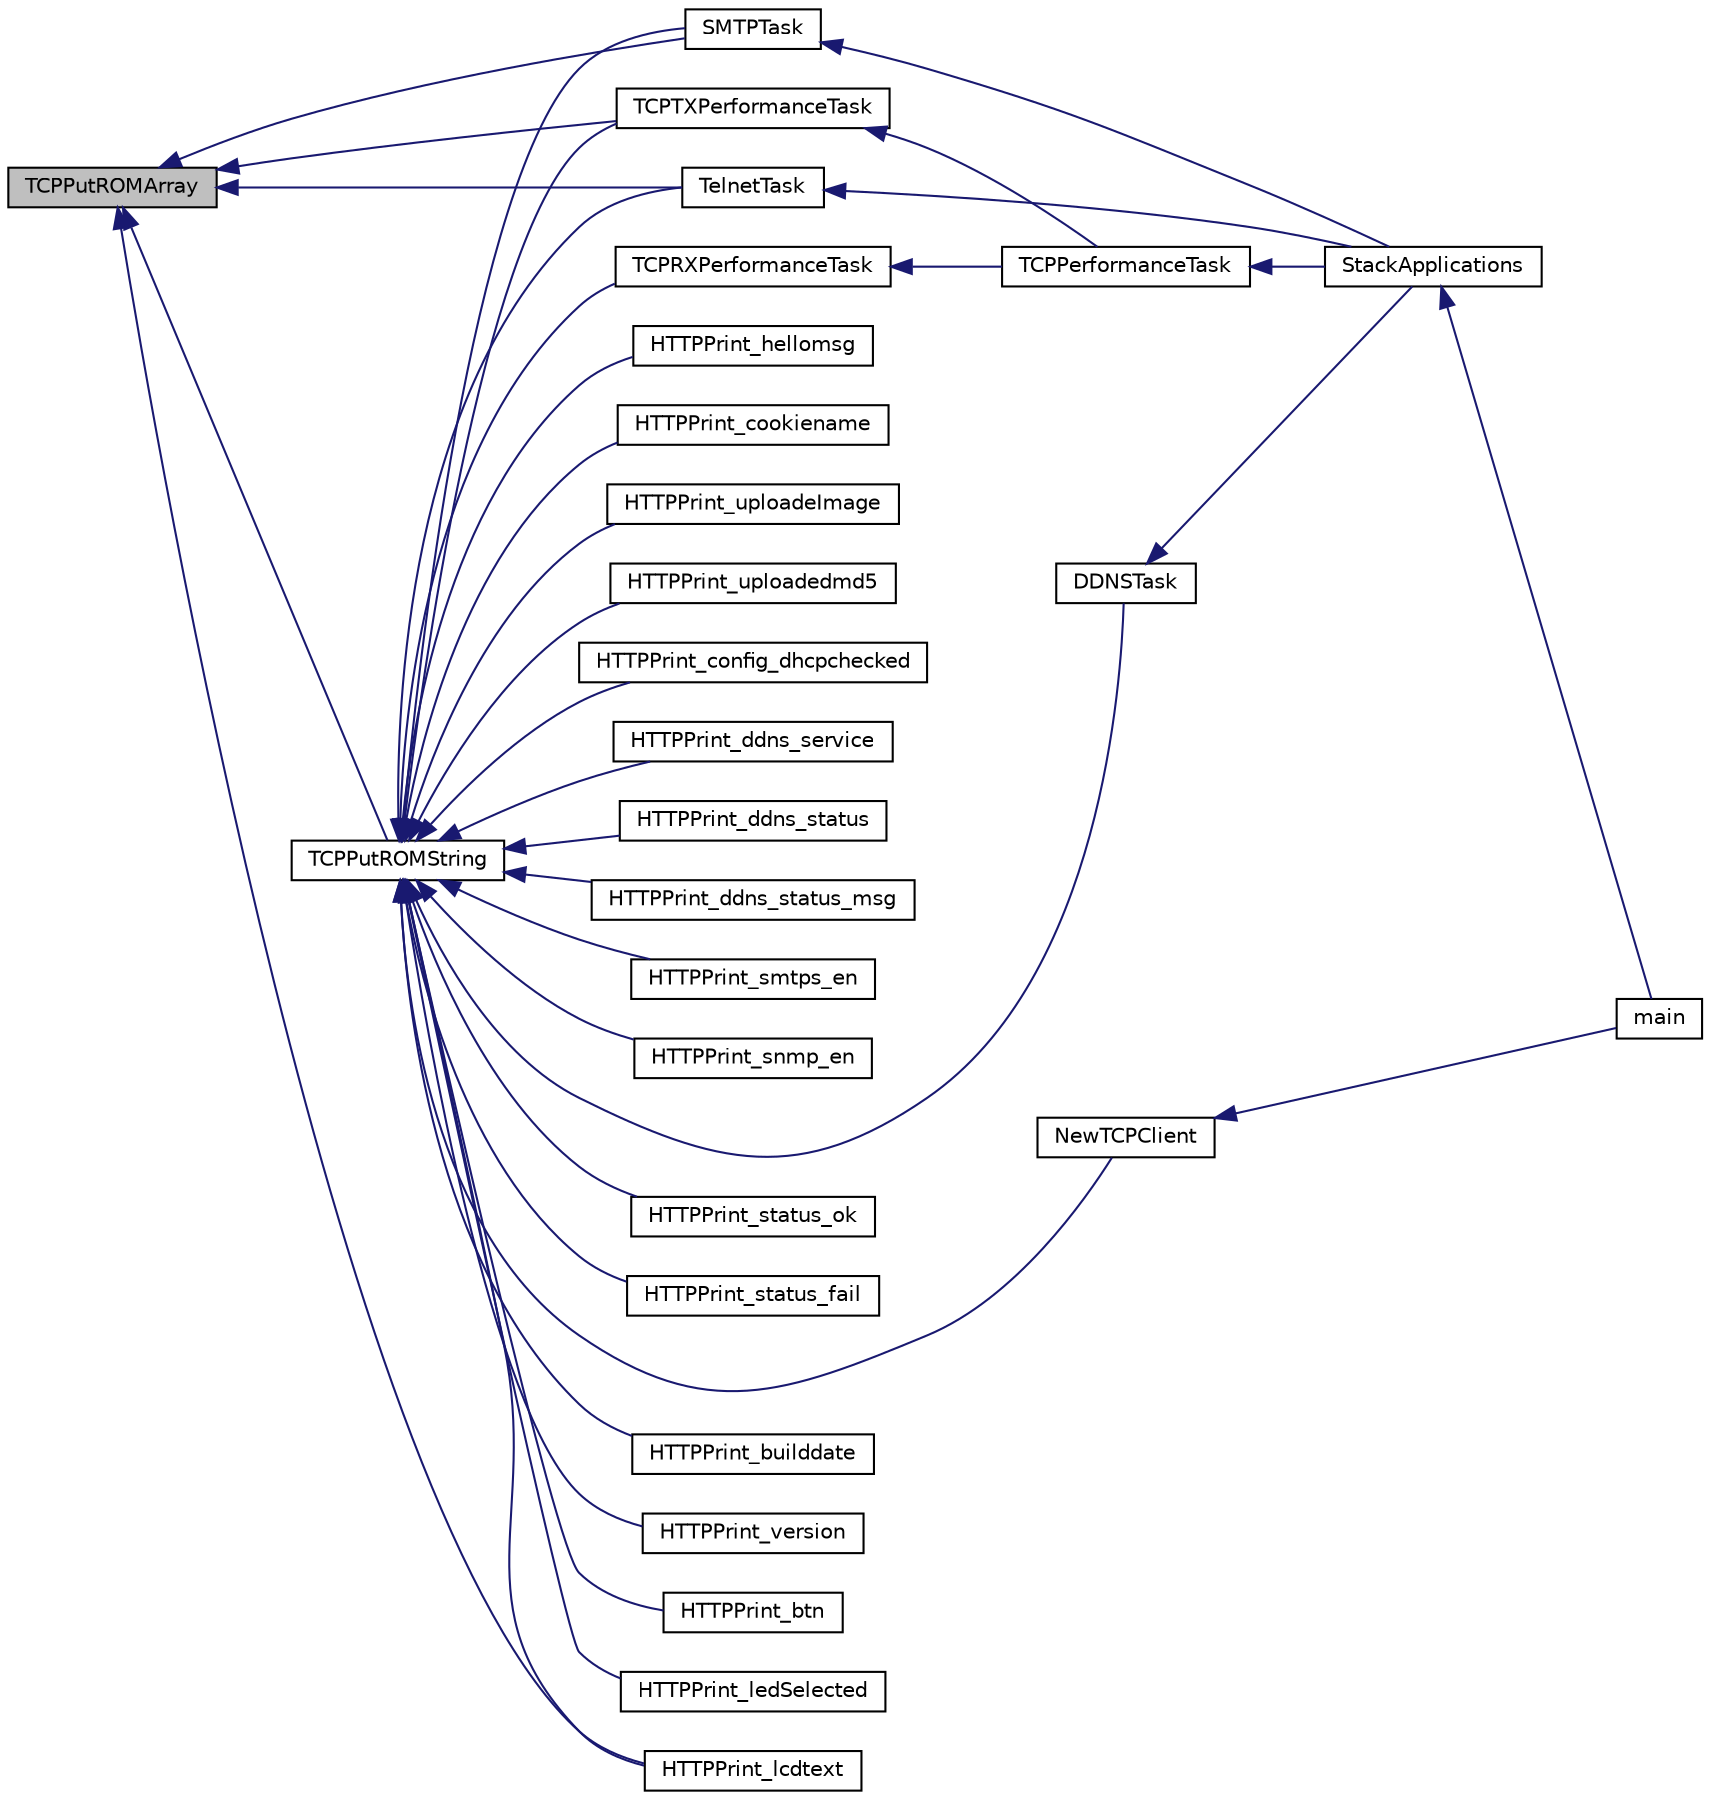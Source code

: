 digraph "TCPPutROMArray"
{
  edge [fontname="Helvetica",fontsize="10",labelfontname="Helvetica",labelfontsize="10"];
  node [fontname="Helvetica",fontsize="10",shape=record];
  rankdir="LR";
  Node1 [label="TCPPutROMArray",height=0.2,width=0.4,color="black", fillcolor="grey75", style="filled", fontcolor="black"];
  Node1 -> Node2 [dir="back",color="midnightblue",fontsize="10",style="solid",fontname="Helvetica"];
  Node2 [label="SMTPTask",height=0.2,width=0.4,color="black", fillcolor="white", style="filled",URL="$_s_m_t_p_8c.html#abe31fb54926d321252beb819defb0afb"];
  Node2 -> Node3 [dir="back",color="midnightblue",fontsize="10",style="solid",fontname="Helvetica"];
  Node3 [label="StackApplications",height=0.2,width=0.4,color="black", fillcolor="white", style="filled",URL="$_stack_tsk_8c.html#a7f8ff33bea9e052705b0a80d2dfcf399"];
  Node3 -> Node4 [dir="back",color="midnightblue",fontsize="10",style="solid",fontname="Helvetica"];
  Node4 [label="main",height=0.2,width=0.4,color="black", fillcolor="white", style="filled",URL="$_main_demo_8c.html#a6288eba0f8e8ad3ab1544ad731eb7667"];
  Node1 -> Node5 [dir="back",color="midnightblue",fontsize="10",style="solid",fontname="Helvetica"];
  Node5 [label="TCPPutROMString",height=0.2,width=0.4,color="black", fillcolor="white", style="filled",URL="$_t_c_p_8c.html#aa7f87c3d5228b0da55681f228c67df44"];
  Node5 -> Node6 [dir="back",color="midnightblue",fontsize="10",style="solid",fontname="Helvetica"];
  Node6 [label="DDNSTask",height=0.2,width=0.4,color="black", fillcolor="white", style="filled",URL="$_dyn_d_n_s_8c.html#adf26d41fe8bb0f642696bf5d301360c1"];
  Node6 -> Node3 [dir="back",color="midnightblue",fontsize="10",style="solid",fontname="Helvetica"];
  Node5 -> Node2 [dir="back",color="midnightblue",fontsize="10",style="solid",fontname="Helvetica"];
  Node5 -> Node7 [dir="back",color="midnightblue",fontsize="10",style="solid",fontname="Helvetica"];
  Node7 [label="TCPTXPerformanceTask",height=0.2,width=0.4,color="black", fillcolor="white", style="filled",URL="$_t_c_p_performance_test_8c.html#a4e543f659633906145da7a0b19199077"];
  Node7 -> Node8 [dir="back",color="midnightblue",fontsize="10",style="solid",fontname="Helvetica"];
  Node8 [label="TCPPerformanceTask",height=0.2,width=0.4,color="black", fillcolor="white", style="filled",URL="$_t_c_p_performance_test_8c.html#aa47216a6f8fce14cb21d13785d8caa25"];
  Node8 -> Node3 [dir="back",color="midnightblue",fontsize="10",style="solid",fontname="Helvetica"];
  Node5 -> Node9 [dir="back",color="midnightblue",fontsize="10",style="solid",fontname="Helvetica"];
  Node9 [label="TCPRXPerformanceTask",height=0.2,width=0.4,color="black", fillcolor="white", style="filled",URL="$_t_c_p_performance_test_8c.html#a93a3272145074a485eef01a045924b5f"];
  Node9 -> Node8 [dir="back",color="midnightblue",fontsize="10",style="solid",fontname="Helvetica"];
  Node5 -> Node10 [dir="back",color="midnightblue",fontsize="10",style="solid",fontname="Helvetica"];
  Node10 [label="TelnetTask",height=0.2,width=0.4,color="black", fillcolor="white", style="filled",URL="$_telnet_8c.html#a8fed07ba13983e8dfc2a83d3978b41a4"];
  Node10 -> Node3 [dir="back",color="midnightblue",fontsize="10",style="solid",fontname="Helvetica"];
  Node5 -> Node11 [dir="back",color="midnightblue",fontsize="10",style="solid",fontname="Helvetica"];
  Node11 [label="HTTPPrint_builddate",height=0.2,width=0.4,color="black", fillcolor="white", style="filled",URL="$_custom_h_t_t_p_app_8c.html#a6e12cbd04ceba32f86dc0977ac5558fe"];
  Node5 -> Node12 [dir="back",color="midnightblue",fontsize="10",style="solid",fontname="Helvetica"];
  Node12 [label="HTTPPrint_version",height=0.2,width=0.4,color="black", fillcolor="white", style="filled",URL="$_custom_h_t_t_p_app_8c.html#a01900bcfe7a0ebee64b611c3752513be"];
  Node5 -> Node13 [dir="back",color="midnightblue",fontsize="10",style="solid",fontname="Helvetica"];
  Node13 [label="HTTPPrint_btn",height=0.2,width=0.4,color="black", fillcolor="white", style="filled",URL="$_custom_h_t_t_p_app_8c.html#ab7135d1710ab05d33cba38e3c0b6e93a"];
  Node5 -> Node14 [dir="back",color="midnightblue",fontsize="10",style="solid",fontname="Helvetica"];
  Node14 [label="HTTPPrint_ledSelected",height=0.2,width=0.4,color="black", fillcolor="white", style="filled",URL="$_custom_h_t_t_p_app_8c.html#a7fa2b2112ab9d8a80f64cf802c97eebf"];
  Node5 -> Node15 [dir="back",color="midnightblue",fontsize="10",style="solid",fontname="Helvetica"];
  Node15 [label="HTTPPrint_lcdtext",height=0.2,width=0.4,color="black", fillcolor="white", style="filled",URL="$_custom_h_t_t_p_app_8c.html#ab381d0996e74f0c3e36d48a04414d0ba"];
  Node5 -> Node16 [dir="back",color="midnightblue",fontsize="10",style="solid",fontname="Helvetica"];
  Node16 [label="HTTPPrint_hellomsg",height=0.2,width=0.4,color="black", fillcolor="white", style="filled",URL="$_custom_h_t_t_p_app_8c.html#acf8576c68c9a8ab537fb51bc044d48e0"];
  Node5 -> Node17 [dir="back",color="midnightblue",fontsize="10",style="solid",fontname="Helvetica"];
  Node17 [label="HTTPPrint_cookiename",height=0.2,width=0.4,color="black", fillcolor="white", style="filled",URL="$_custom_h_t_t_p_app_8c.html#ac318647c176fae93d61114d06ce7dfc7"];
  Node5 -> Node18 [dir="back",color="midnightblue",fontsize="10",style="solid",fontname="Helvetica"];
  Node18 [label="HTTPPrint_uploadeImage",height=0.2,width=0.4,color="black", fillcolor="white", style="filled",URL="$_custom_h_t_t_p_app_8c.html#add3b0a831e6c5227f3b7d7f33c430a58"];
  Node5 -> Node19 [dir="back",color="midnightblue",fontsize="10",style="solid",fontname="Helvetica"];
  Node19 [label="HTTPPrint_uploadedmd5",height=0.2,width=0.4,color="black", fillcolor="white", style="filled",URL="$_custom_h_t_t_p_app_8c.html#a19f88f328d7bf56d0dfae34fa2691a60"];
  Node5 -> Node20 [dir="back",color="midnightblue",fontsize="10",style="solid",fontname="Helvetica"];
  Node20 [label="HTTPPrint_config_dhcpchecked",height=0.2,width=0.4,color="black", fillcolor="white", style="filled",URL="$_custom_h_t_t_p_app_8c.html#aaf999768ae5c25453a4d99ed2b6af69c"];
  Node5 -> Node21 [dir="back",color="midnightblue",fontsize="10",style="solid",fontname="Helvetica"];
  Node21 [label="HTTPPrint_ddns_service",height=0.2,width=0.4,color="black", fillcolor="white", style="filled",URL="$_custom_h_t_t_p_app_8c.html#ad9910615c7b36de35596fb2375c0d335"];
  Node5 -> Node22 [dir="back",color="midnightblue",fontsize="10",style="solid",fontname="Helvetica"];
  Node22 [label="HTTPPrint_ddns_status",height=0.2,width=0.4,color="black", fillcolor="white", style="filled",URL="$_custom_h_t_t_p_app_8c.html#a6910a93b964a73140cf7f6aa1f7e0f8d"];
  Node5 -> Node23 [dir="back",color="midnightblue",fontsize="10",style="solid",fontname="Helvetica"];
  Node23 [label="HTTPPrint_ddns_status_msg",height=0.2,width=0.4,color="black", fillcolor="white", style="filled",URL="$_custom_h_t_t_p_app_8c.html#aa681fcd459f156ff88dcff71c4d3852d"];
  Node5 -> Node24 [dir="back",color="midnightblue",fontsize="10",style="solid",fontname="Helvetica"];
  Node24 [label="HTTPPrint_smtps_en",height=0.2,width=0.4,color="black", fillcolor="white", style="filled",URL="$_custom_h_t_t_p_app_8c.html#a44c3e0f33572bc980139761631383330"];
  Node5 -> Node25 [dir="back",color="midnightblue",fontsize="10",style="solid",fontname="Helvetica"];
  Node25 [label="HTTPPrint_snmp_en",height=0.2,width=0.4,color="black", fillcolor="white", style="filled",URL="$_custom_h_t_t_p_app_8c.html#ac2ec4a8d231418aaebd1f971559ae51c"];
  Node5 -> Node26 [dir="back",color="midnightblue",fontsize="10",style="solid",fontname="Helvetica"];
  Node26 [label="HTTPPrint_status_ok",height=0.2,width=0.4,color="black", fillcolor="white", style="filled",URL="$_custom_h_t_t_p_app_8c.html#a53e89a1c79fd345ca30ecc1f03151af3"];
  Node5 -> Node27 [dir="back",color="midnightblue",fontsize="10",style="solid",fontname="Helvetica"];
  Node27 [label="HTTPPrint_status_fail",height=0.2,width=0.4,color="black", fillcolor="white", style="filled",URL="$_custom_h_t_t_p_app_8c.html#a33600e6a080a9de4109abf1b812b7a17"];
  Node5 -> Node28 [dir="back",color="midnightblue",fontsize="10",style="solid",fontname="Helvetica"];
  Node28 [label="NewTCPClient",height=0.2,width=0.4,color="black", fillcolor="white", style="filled",URL="$_main_demo_8c.html#ab7d4a26647c648da4ee61bc23f508eba"];
  Node28 -> Node4 [dir="back",color="midnightblue",fontsize="10",style="solid",fontname="Helvetica"];
  Node1 -> Node7 [dir="back",color="midnightblue",fontsize="10",style="solid",fontname="Helvetica"];
  Node1 -> Node10 [dir="back",color="midnightblue",fontsize="10",style="solid",fontname="Helvetica"];
  Node1 -> Node15 [dir="back",color="midnightblue",fontsize="10",style="solid",fontname="Helvetica"];
}

